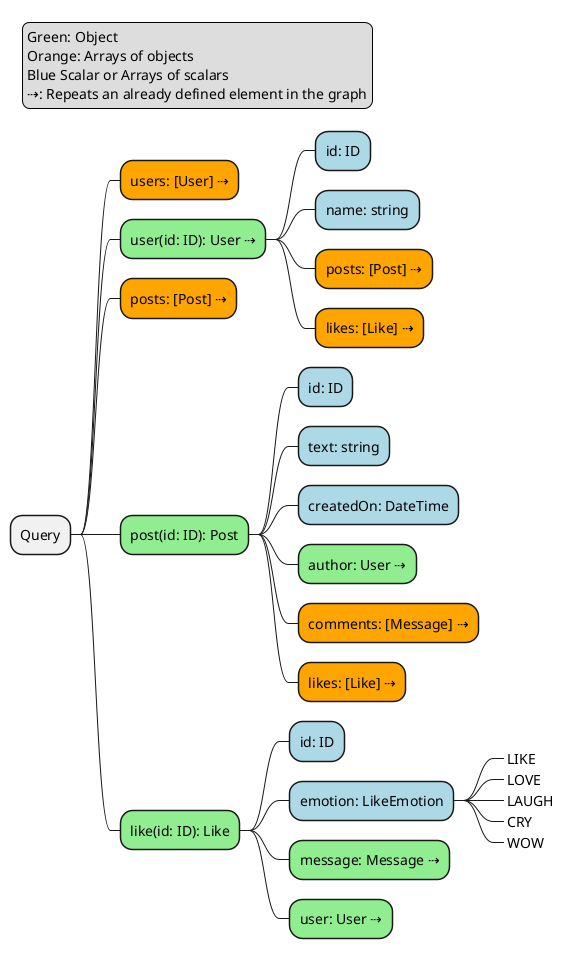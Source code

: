 @startuml SchemaQuery

@startmindmap

* Query
**[#orange] users: [User] ⇢
**[#lightgreen] user(id: ID): User ⇢
***[#lightblue] id: ID
***[#lightblue] name: string
***[#orange] posts: [Post] ⇢
***[#orange] likes: [Like] ⇢
**[#orange] posts: [Post] ⇢
**[#lightgreen] post(id: ID): Post
***[#lightblue] id: ID
***[#lightblue] text: string
***[#lightblue] createdOn: DateTime
***[#lightgreen] author: User ⇢
***[#orange] comments: [Message] ⇢
***[#orange] likes: [Like] ⇢
**[#lightgreen] like(id: ID): Like
***[#lightblue] id: ID
***[#lightblue] emotion: LikeEmotion
****_ LIKE
****_ LOVE
****_ LAUGH
****_ CRY
****_ WOW
***[#lightgreen] message: Message ⇢
***[#lightgreen] user: User ⇢

legend top left
  Green: Object
  Orange: Arrays of objects
  Blue Scalar or Arrays of scalars
  ⇢: Repeats an already defined element in the graph
endlegend

@endmindmap

@enduml
